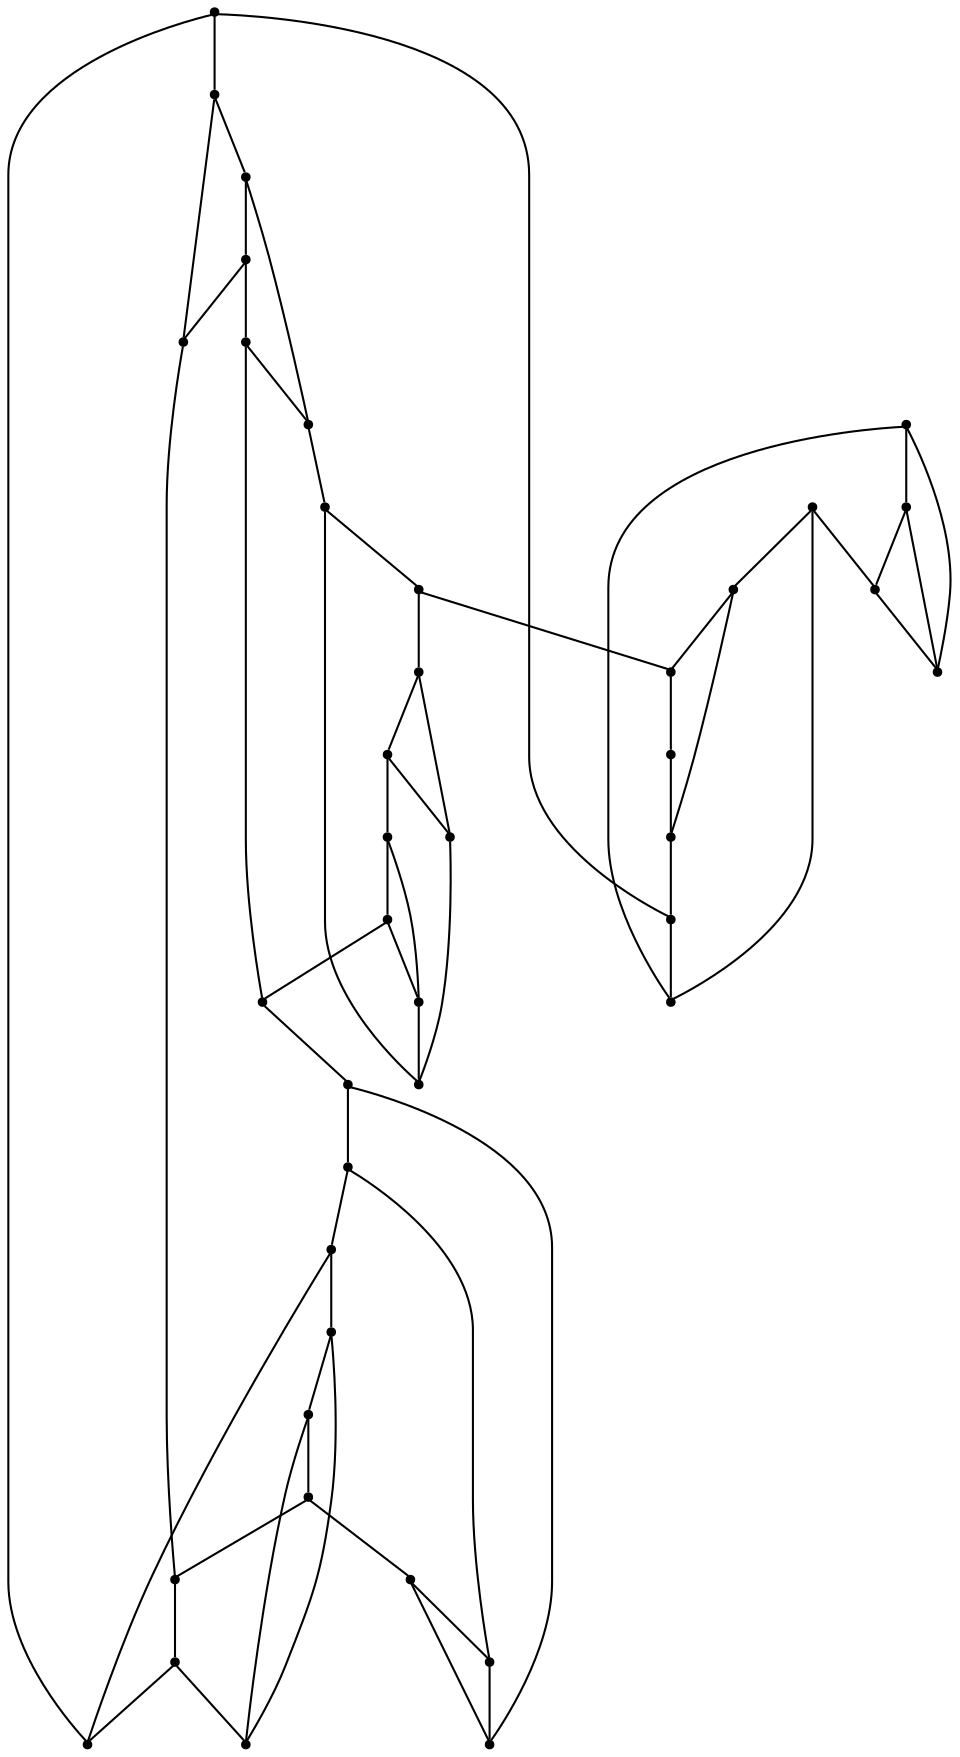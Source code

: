 graph {
  node [shape=point,comment="{\"directed\":false,\"doi\":\"10.1007/3-540-44541-2_28\",\"figure\":\"? (1)\"}"]

  v0 [pos="762.8843625386556,652.8957599546846"]
  v1 [pos="782.0260524749756,636.0227181659477"]
  v2 [pos="787.3864650726318,580.0352964943982"]
  v3 [pos="772.0718701680502,590.772779201104"]
  v4 [pos="785.0885550181072,603.8102700458305"]
  v5 [pos="772.0718701680502,619.1499306903618"]
  v6 [pos="775.1364707946777,568.5310596373018"]
  v7 [pos="753.6968708038331,540.9217431293266"]
  v8 [pos="754.462496439616,512.5436379657524"]
  v9 [pos="755.2281379699707,565.4634072528617"]
  v10 [pos="780.4958343505859,533.2519763853487"]
  v11 [pos="753.6968708038331,639.0915149595675"]
  v12 [pos="733.7885379791261,624.5186084654268"]
  v13 [pos="711.5843613942465,620.6842655088839"]
  v14 [pos="749.1031328837078,627.5874052590466"]
  v15 [pos="741.4458433787029,616.0831684019503"]
  v16 [pos="693.2083288828533,593.0749490009086"]
  v17 [pos="716.9427076975505,593.8415759947237"]
  v18 [pos="736.0864480336509,598.4425459450817"]
  v19 [pos="735.3198051452637,636.7894723163383"]
  v20 [pos="729.9593766530355,584.6373472756482"]
  v21 [pos="671.0031350453695,580.8019234882133"]
  v22 [pos="732.2573026021322,648.2935820168591"]
  v23 [pos="700.0989596048992,557.026949936781"]
  v24 [pos="667.1749909718833,555.4936959491508"]
  v25 [pos="723.0697949727377,560.0957467304008"]
  v26 [pos="721.5375105539958,543.9884418394503"]
  v27 [pos="720.0072924296062,532.4852222349581"]
  v28 [pos="719.0489610036215,516.1852751320935"]
  v29 [pos="719.2406177520753,504.8748248960909"]
  v30 [pos="700.0989596048992,524.0478748228487"]
  v31 [pos="768.6760425567628,520.5509418394503"]
  v32 [pos="638.8447920481365,606.1123126890596"]
  v33 [pos="699.3333339691162,665.1676410582002"]
  v34 [pos="716.7614459991455,607.8186267759737"]
  v35 [pos="690.9114678700766,620.6842655088839"]
  v36 [pos="720.771869023641,652.8957599546846"]
  v37 [pos="706.9906075795493,658.2644377297497"]
  v38 [pos="641.9072945912679,559.3291197365857"]
  v39 [pos="637.3135407765707,580.8019234882133"]
  v40 [pos="651.0958353678386,599.2092365171846"]

  v0 -- v33 [id="-1",pos="762.8843625386556,652.8957599546846 750.172963268667,662.0296388290118 734.5701535302867,667.1218468890922 717.7791595458984,667.1218468890922 711.442481464783,667.1218468890922 705.2749713289631,666.3964800499762 699.3333339691162,665.1676410582002"]
  v39 -- v32 [id="-2",pos="637.3135407765707,580.8019234882133 636.3186563289476,582.341905736039 636.2708409627279,583.9616653150247 636.2708409627279,585.5926110492485 636.2708409627279,592.6825802977985 637.1742796300495,599.5611002163 638.8447920481365,606.1123126890596"]
  v38 -- v29 [id="-3",pos="641.9072945912679,559.3291197365857 651.7361444603443,527.0100398380393 682.0253260076267,504.0676985329724 719.2406177520753,504.8748248960909"]
  v39 -- v38 [id="-4",pos="637.3135407765707,580.8019234882133 636.9772553070499,573.1653225072121 638.4537382501808,565.8679079055029 641.9072945912679,559.3291197365857"]
  v32 -- v40 [id="-6",pos="638.8447920481365,606.1123126890596 643.1778930222202,603.5899886923312 647.3403282962123,601.4807124186962 651.0958353678386,599.2092365171846"]
  v40 -- v21 [id="-7",pos="651.0958353678386,599.2092365171846 660.5466271747318,593.707355550853 667.6621011569714,587.4151689368276 671.0031350453695,580.8019234882133"]
  v40 -- v37 [id="-8",pos="651.0958353678386,599.2092365171846 658.2791646321615,613.4925439105766 674.6875127156576,632.6092634743786 696.679178873698,650.2051903949516 700.7624944051107,653.4718428200817 704.8541386922201,656.5342817849255 706.9906075795493,658.2644377297497"]
  v21 -- v39 [id="-9",pos="671.0031350453695,580.8019234882133 657.9833348592123,579.3675337380505 646.4958190917969,580.3176476703422 637.3135407765707,580.8019234882133"]
  v35 -- v16 [id="-10",pos="690.9114678700766,620.6842655088839 684.2537802870577,611.3290069663199 682.4712153663181,602.6153097501706 686.2625122070312,596.8800459450817 687.7304829888936,594.659201774123 689.9355109395465,593.034582830463 693.2083288828533,593.0749490009086"]
  v35 -- v36 [id="-11",pos="690.9114678700766,620.6842655088839 696.4349468725609,631.0307810845898 707.0706034672512,642.0751215549992 720.771869023641,652.8957599546846"]
  v34 -- v15 [id="-12",pos="716.7614459991455,607.8186267759737 726.10553386114,612.0875479551672 734.4652822492451,615.1615732374198 741.4458433787029,616.0831684019503"]
  v24 -- v38 [id="-13",pos="667.1749909718833,555.4936959491508 659.9625269571941,556.317606980238 650.3333409627279,557.013407761488 641.9072945912679,559.3291197365857"]
  v33 -- v37 [id="-14",pos="699.3333339691162,665.1676410582002 700.5048123484977,663.3358023080721 703.8001923626446,661.178909940393 706.9906075795493,658.2644377297497"]
  v37 -- v36 [id="-15",pos="706.9906075795493,658.2644377297497 711.406714980119,656.7572294071358 715.7799171271469,654.4985902504577 720.771869023641,652.8957599546846"]
  v36 -- v22 [id="-16",pos="720.771869023641,652.8957599546846 724.1235423074652,650.6609489144212 727.9497791734576,649.0463514492569 732.2573026021322,648.2935820168591"]
  v22 -- v11 [id="-17",pos="732.2573026021322,648.2935820168591 738.074919017289,645.1407227819465 744.6091120079967,642.9450052099737 753.6968708038331,639.0915149595675"]
  v13 -- v35 [id="-18",pos="711.5843613942465,620.6842655088839 704.379145304362,620.5301517393526 697.0166524251302,620.5049747373995 690.9114678700766,620.6842655088839"]
  v34 -- v17 [id="-19",pos="716.7614459991455,607.8186267759737 716.2375132242839,605.7967736469047 715.7916386922201,603.3551130837536 715.7416661580404,600.8592838194307 715.6874974568685,598.0801497048474 716.1208470662435,595.3383996234672 716.9427076975505,593.8415759947237"]
  v33 -- v32 [id="-21",pos="699.3333339691162,665.1676410582002 669.8333024066042,658.2516535186068 646.4468406119971,635.376251698602 638.8447920481365,606.1123126890596"]
  v29 -- v8 [id="-22",pos="719.2406177520753,504.8748248960909 730.8594746832698,504.0676985329724 743.3230691655431,507.21385693750494 754.462496439616,512.5436379657524"]
  v8 -- v31 [id="-23",pos="754.462496439616,512.5436379657524 759.1849836674526,515.2494583555344 763.746089567826,518.1704584011974 768.6760425567628,520.5509418394503"]
  v31 -- v10 [id="-24",pos="768.6760425567628,520.5509418394503 772.4685122520011,525.0489582607266 776.5845168162268,529.0615258711271 780.4958343505859,533.2519763853487"]
  v10 -- v1 [id="-25",pos="780.4958343505859,533.2519763853487 791.9899747876646,547.5976859948785 799.0541458129883,565.7688355607079 799.0541458129883,585.5926110492485 799.0541458129883,604.544571504168 792.5988186971064,621.9856661490776 782.0260524749756,636.0227181659477"]
  v13 -- v19 [id="-31",pos="711.5843613942465,620.6842655088839 713.058344523112,623.6009830381807 715.5416488647461,625.7883304502901 718.2291666666667,627.8174950824516 723.4458287556967,631.7593489235974 729.0166854858398,634.8009342100557 735.3198051452637,636.7894723163383"]
  v30 -- v24 [id="-32",pos="700.0989596048992,524.0478748228487 681.447459239836,532.2765506981355 669.6414129927304,543.7155884087063 667.1749909718833,555.4936959491508"]
  v29 -- v28 [id="-33",pos="719.2406177520753,504.8748248960909 719.8425364566729,508.2813165816506 719.5696723441905,512.1384681019728 719.0489610036215,516.1852751320935"]
  v28 -- v27 [id="-34",pos="719.0489610036215,516.1852751320935 719.3510590843009,521.3342597230484 719.5182464841116,526.7853840430298 720.0072924296062,532.4852222349581"]
  v27 -- v26 [id="-35",pos="720.0072924296062,532.4852222349581 720.2794768717297,536.2236273469257 720.7089422914962,540.0778608600857 721.5375105539958,543.9884418394503"]
  v26 -- v25 [id="-36",pos="721.5375105539958,543.9884418394503 721.9926607659136,549.1651197050512 722.9366261735344,554.4595179230762 723.0697949727377,560.0957467304008"]
  v25 -- v20 [id="-37",pos="723.0697949727377,560.0957467304008 725.8106210779988,567.8373601139859 727.9959024533766,576.0546496210862 729.9593766530355,584.6373472756482"]
  v20 -- v18 [id="-38",pos="729.9593766530355,584.6373472756482 732.1549593104022,589.1118485158809 733.8031194753376,593.856806674274 736.0864480336509,598.4425459450817"]
  v18 -- v15 [id="-39",pos="736.0864480336509,598.4425459450817 736.2016392197672,600.2139829571468 736.8174382488502,601.8044021006759 737.4500274658203,603.3968204405245 739.0969454962599,607.5444623372795 740.8174499166727,611.6041222552029 741.4458433787029,616.0831684019503"]
  v26 -- v23 [id="-40",pos="721.5375105539958,543.9884418394503 712.1999740600586,547.3342492328422 704.895846048991,552.3716841286755 700.0989596048992,557.026949936781"]
  v23 -- v24 [id="-41",pos="700.0989596048992,557.026949936781 690.4090949941849,556.2524524273787 680.2835177520004,555.9067445894308 667.1749909718833,555.4936959491508"]
  v22 -- v19 [id="-42",pos="732.2573026021322,648.2935820168591 732.5456378706799,644.4789408740692 733.8946158816502,640.3789506912005 735.3198051452637,636.7894723163383"]
  v19 -- v12 [id="-43",pos="735.3198051452637,636.7894723163383 735.3881077050512,632.4622511602608 735.3676989739863,628.7393739224066 733.7885379791261,624.5186084654268"]
  v20 -- v21 [id="-44",pos="729.9593766530355,584.6373472756482 712.7583185831706,580.7385359353161 691.962496439616,578.6758019672172 671.0031350453695,580.8019234882133"]
  v27 -- v30 [id="-45",pos="720.0072924296062,532.4852222349581 713.8750076293945,529.0051374978161 707.616678873698,526.1133426573214 700.0989596048992,524.0478748228487"]
  v18 -- v17 [id="-46",pos="736.0864480336509,598.4425459450817 728.9739477213025,596.272889331591 722.8924657934299,594.0933299507074 716.9427076975505,593.8415759947237"]
  v17 -- v16 [id="-47",pos="716.9427076975505,593.8415759947237 707.260154060936,590.0563164589116 698.6627568294227,589.7510562336319 693.2083288828533,593.0749490009086"]
  v16 -- v34 [id="-48",pos="693.2083288828533,593.0749490009086 700.8768000219072,598.5499535509615 709.1983783568664,603.5631051902365 716.7614459991455,607.8186267759737"]
  v25 -- v23 [id="-49",pos="723.0697949727377,560.0957467304008 716.770753245466,558.9546983389691 708.6025652705514,557.8332965461384 700.0989596048992,557.026949936781"]
  v15 -- v14 [id="-50",pos="741.4458433787029,616.0831684019503 744.5037377982505,619.7872121479716 746.4781969617732,623.8975984514675 749.1031328837078,627.5874052590466"]
  v14 -- v11 [id="-51",pos="749.1031328837078,627.5874052590466 750.4126224617052,631.6037408170763 752.3643659028438,635.2154712351991 753.6968708038331,639.0915149595675"]
  v11 -- v0 [id="-52",pos="753.6968708038331,639.0915149595675 757.3323650658854,643.9169376364503 760.4035462908664,648.8684118804459 762.8843625386556,652.8957599546846"]
  v14 -- v12 [id="-53",pos="749.1031328837078,627.5874052590466 744.0233770522295,626.7987972363737 739.1002917539579,625.4027872535114 733.7885379791261,624.5186084654268"]
  v12 -- v13 [id="-54",pos="733.7885379791261,624.5186084654268 727.0486605715928,622.7572436801692 719.6982669541312,621.6728673499024 711.5843613942465,620.6842655088839"]
  v9 -- v6 [id="-57",pos="755.2281379699707,565.4634072528617 762.3858545276408,563.8808107696802 769.6486734179664,565.05726826614 775.1364707946777,568.5310596373018"]
  v6 -- v2 [id="-58",pos="775.1364707946777,568.5310596373018 781.0837499591116,570.3017173404801 785.3980011580904,574.2149750794823 787.3864650726318,580.0352964943982"]
  v7 -- v10 [id="-59",pos="753.6968708038331,540.9217431293266 764.3083572387695,535.6427107400036 773.1083552042644,533.4551090147432 780.4958343505859,533.2519763853487"]
  v9 -- v5 [id="-60",pos="755.2281379699707,565.4634072528617 755.8142903550294,567.0071314017761 756.07671978745,568.6113863218358 756.3583374023438,570.2216698871391 759.5806605782305,588.6373321208123 764.897007232477,605.4526754971773 772.0718701680502,619.1499306903618"]
  v9 -- v7 [id="-61",pos="755.2281379699707,565.4634072528617 754.2902601287287,557.0096033787972 753.5336768260256,548.8030556664776 753.6968708038331,540.9217431293266"]
  v3 -- v6 [id="-62",pos="772.0718701680502,590.772779201104 768.8958485921224,584.771688197686 770.0208028157552,575.8758141742485 775.1364707946777,568.5310596373018"]
  v1 -- v5 [id="-63",pos="782.0260524749756,636.0227181659477 777.7911752808513,631.7144745553937 774.4953762465825,625.8733393386872 772.0718701680502,619.1499306903618"]
  v7 -- v8 [id="-64",pos="753.6968708038331,540.9217431293266 752.9183707936918,530.7476024423434 753.388941735601,521.1250109799944 754.462496439616,512.5436379657524"]
  v4 -- v3 [id="-65",pos="785.0885550181072,603.8102700458305 779.2374928792318,601.4925235655245 774.8500188191732,597.5509240375297 772.0718701680502,590.772779201104"]
  v2 -- v4 [id="-66",pos="787.3864650726318,580.0352964943982 791.2866309377437,586.852982796024 790.2215062022889,595.644325023816 785.0885550181072,603.8102700458305"]
  v4 -- v5 [id="-67",pos="785.0885550181072,603.8102700458305 782.5003156526654,609.9390014342039 777.680670411072,615.6164688642065 772.0718701680502,619.1499306903618"]
  v2 -- v3 [id="-68",pos="787.3864650726318,580.0352964943982 783.6541493733724,584.0967410948214 778.5708109537761,587.2967634743786 772.0718701680502,590.772779201104"]
  v1 -- v0 [id="-70",pos="782.0260524749756,636.0227181659477 776.501857504312,642.5673575467582 770.1976043370839,648.4526996618383 762.8843625386556,652.8957599546846"]
  v28 -- v30 [id="-72",pos="719.0489610036215,516.1852751320935 711.8810991753662,517.9273599181577 705.4888168298673,520.4995246903195 700.0989596048992,524.0478748228487"]
}